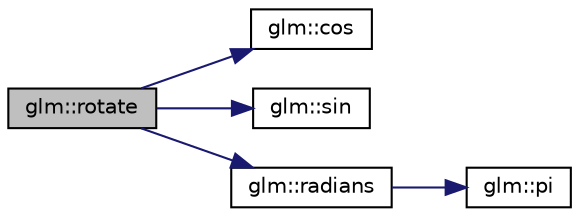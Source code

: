 digraph "glm::rotate"
{
  edge [fontname="Helvetica",fontsize="10",labelfontname="Helvetica",labelfontsize="10"];
  node [fontname="Helvetica",fontsize="10",shape=record];
  rankdir="LR";
  Node1 [label="glm::rotate",height=0.2,width=0.4,color="black", fillcolor="grey75", style="filled", fontcolor="black"];
  Node1 -> Node2 [color="midnightblue",fontsize="10",style="solid"];
  Node2 [label="glm::cos",height=0.2,width=0.4,color="black", fillcolor="white", style="filled",URL="$group__core__func__trigonometric.html#gac6708d4f0895dc79b65f50db00840167"];
  Node1 -> Node3 [color="midnightblue",fontsize="10",style="solid"];
  Node3 [label="glm::sin",height=0.2,width=0.4,color="black", fillcolor="white", style="filled",URL="$group__core__func__trigonometric.html#gafbab21016b7f3bc21afb09a7e42e2df1"];
  Node1 -> Node4 [color="midnightblue",fontsize="10",style="solid"];
  Node4 [label="glm::radians",height=0.2,width=0.4,color="black", fillcolor="white", style="filled",URL="$group__core__func__trigonometric.html#ga431d31cdb060059bc5b0696e212f1453"];
  Node4 -> Node5 [color="midnightblue",fontsize="10",style="solid"];
  Node5 [label="glm::pi",height=0.2,width=0.4,color="black", fillcolor="white", style="filled",URL="$group__gtc__constants.html#gae671930537266a9a650ccb4b88757692"];
}
